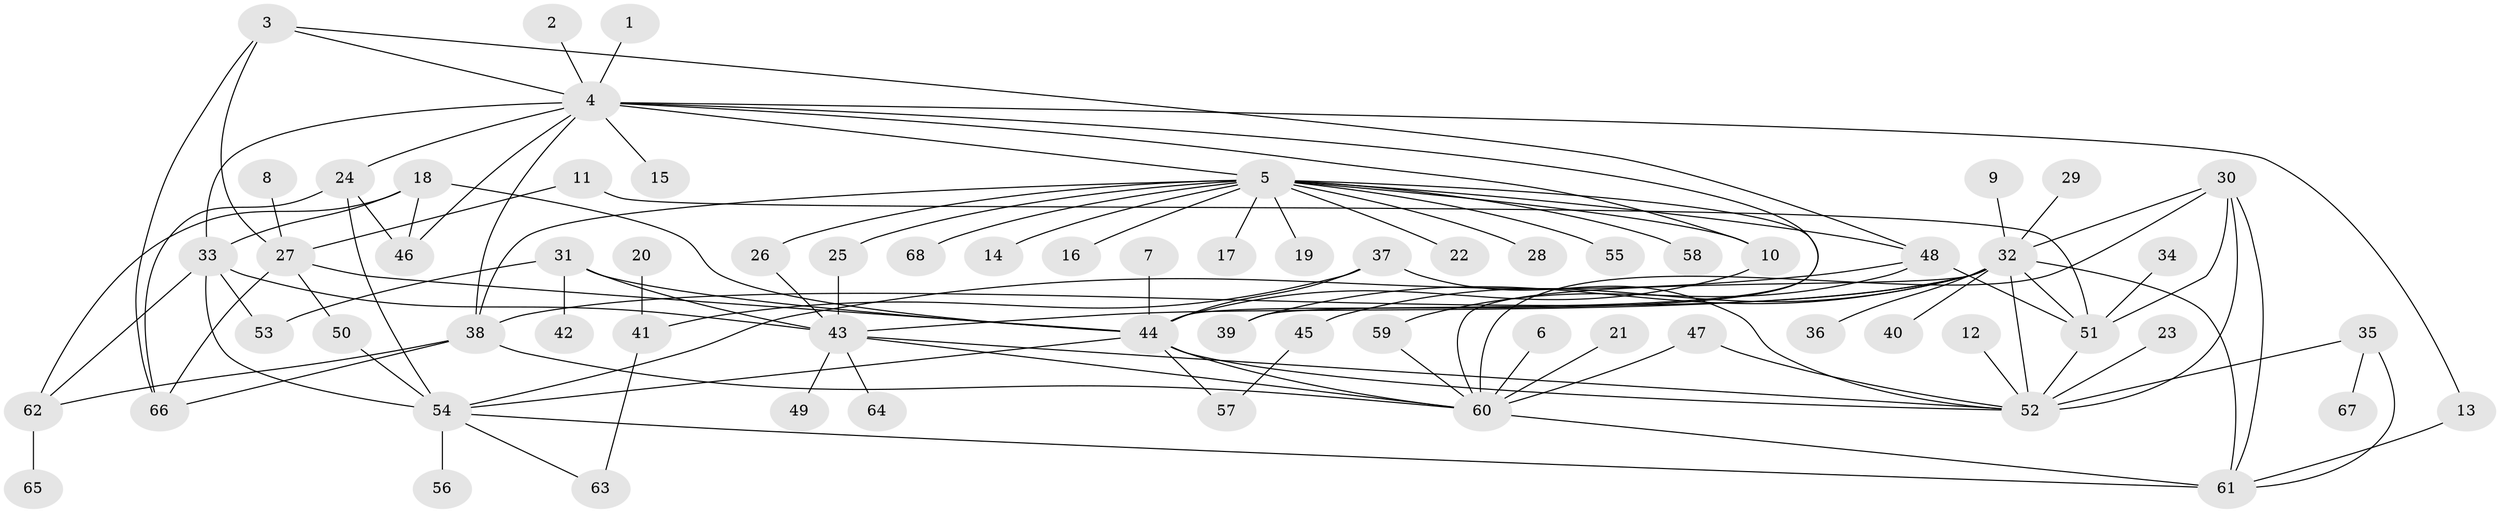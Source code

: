 // original degree distribution, {14: 0.015267175572519083, 13: 0.015267175572519083, 15: 0.007633587786259542, 1: 0.5114503816793893, 6: 0.03816793893129771, 11: 0.015267175572519083, 5: 0.04580152671755725, 2: 0.19083969465648856, 4: 0.04580152671755725, 18: 0.007633587786259542, 3: 0.09923664122137404, 7: 0.007633587786259542}
// Generated by graph-tools (version 1.1) at 2025/36/03/04/25 23:36:43]
// undirected, 68 vertices, 111 edges
graph export_dot {
  node [color=gray90,style=filled];
  1;
  2;
  3;
  4;
  5;
  6;
  7;
  8;
  9;
  10;
  11;
  12;
  13;
  14;
  15;
  16;
  17;
  18;
  19;
  20;
  21;
  22;
  23;
  24;
  25;
  26;
  27;
  28;
  29;
  30;
  31;
  32;
  33;
  34;
  35;
  36;
  37;
  38;
  39;
  40;
  41;
  42;
  43;
  44;
  45;
  46;
  47;
  48;
  49;
  50;
  51;
  52;
  53;
  54;
  55;
  56;
  57;
  58;
  59;
  60;
  61;
  62;
  63;
  64;
  65;
  66;
  67;
  68;
  1 -- 4 [weight=1.0];
  2 -- 4 [weight=1.0];
  3 -- 4 [weight=1.0];
  3 -- 27 [weight=1.0];
  3 -- 48 [weight=1.0];
  3 -- 66 [weight=1.0];
  4 -- 5 [weight=1.0];
  4 -- 10 [weight=1.0];
  4 -- 13 [weight=1.0];
  4 -- 15 [weight=1.0];
  4 -- 24 [weight=1.0];
  4 -- 33 [weight=1.0];
  4 -- 38 [weight=1.0];
  4 -- 44 [weight=1.0];
  4 -- 46 [weight=1.0];
  5 -- 10 [weight=1.0];
  5 -- 14 [weight=1.0];
  5 -- 16 [weight=1.0];
  5 -- 17 [weight=1.0];
  5 -- 19 [weight=1.0];
  5 -- 22 [weight=1.0];
  5 -- 25 [weight=1.0];
  5 -- 26 [weight=1.0];
  5 -- 28 [weight=1.0];
  5 -- 38 [weight=1.0];
  5 -- 39 [weight=1.0];
  5 -- 48 [weight=1.0];
  5 -- 55 [weight=1.0];
  5 -- 58 [weight=1.0];
  5 -- 68 [weight=1.0];
  6 -- 60 [weight=1.0];
  7 -- 44 [weight=1.0];
  8 -- 27 [weight=1.0];
  9 -- 32 [weight=1.0];
  10 -- 44 [weight=1.0];
  11 -- 27 [weight=1.0];
  11 -- 51 [weight=1.0];
  12 -- 52 [weight=1.0];
  13 -- 61 [weight=1.0];
  18 -- 33 [weight=1.0];
  18 -- 44 [weight=1.0];
  18 -- 46 [weight=1.0];
  18 -- 62 [weight=1.0];
  20 -- 41 [weight=1.0];
  21 -- 60 [weight=1.0];
  23 -- 52 [weight=1.0];
  24 -- 46 [weight=1.0];
  24 -- 54 [weight=1.0];
  24 -- 66 [weight=1.0];
  25 -- 43 [weight=1.0];
  26 -- 43 [weight=1.0];
  27 -- 44 [weight=1.0];
  27 -- 50 [weight=1.0];
  27 -- 66 [weight=1.0];
  29 -- 32 [weight=1.0];
  30 -- 32 [weight=1.0];
  30 -- 51 [weight=1.0];
  30 -- 52 [weight=1.0];
  30 -- 60 [weight=1.0];
  30 -- 61 [weight=1.0];
  31 -- 42 [weight=1.0];
  31 -- 43 [weight=1.0];
  31 -- 44 [weight=1.0];
  31 -- 53 [weight=1.0];
  32 -- 36 [weight=1.0];
  32 -- 38 [weight=1.0];
  32 -- 39 [weight=1.0];
  32 -- 40 [weight=1.0];
  32 -- 43 [weight=1.0];
  32 -- 45 [weight=1.0];
  32 -- 51 [weight=1.0];
  32 -- 52 [weight=1.0];
  32 -- 60 [weight=1.0];
  32 -- 61 [weight=1.0];
  33 -- 43 [weight=1.0];
  33 -- 53 [weight=1.0];
  33 -- 54 [weight=1.0];
  33 -- 62 [weight=1.0];
  34 -- 51 [weight=1.0];
  35 -- 52 [weight=1.0];
  35 -- 61 [weight=1.0];
  35 -- 67 [weight=1.0];
  37 -- 41 [weight=1.0];
  37 -- 44 [weight=1.0];
  37 -- 52 [weight=1.0];
  38 -- 60 [weight=1.0];
  38 -- 62 [weight=1.0];
  38 -- 66 [weight=1.0];
  41 -- 63 [weight=1.0];
  43 -- 49 [weight=1.0];
  43 -- 52 [weight=1.0];
  43 -- 60 [weight=1.0];
  43 -- 64 [weight=1.0];
  44 -- 52 [weight=1.0];
  44 -- 54 [weight=1.0];
  44 -- 57 [weight=1.0];
  44 -- 60 [weight=1.0];
  45 -- 57 [weight=1.0];
  47 -- 52 [weight=1.0];
  47 -- 60 [weight=1.0];
  48 -- 51 [weight=1.0];
  48 -- 54 [weight=1.0];
  48 -- 59 [weight=1.0];
  50 -- 54 [weight=2.0];
  51 -- 52 [weight=2.0];
  54 -- 56 [weight=1.0];
  54 -- 61 [weight=1.0];
  54 -- 63 [weight=1.0];
  59 -- 60 [weight=1.0];
  60 -- 61 [weight=2.0];
  62 -- 65 [weight=1.0];
}
